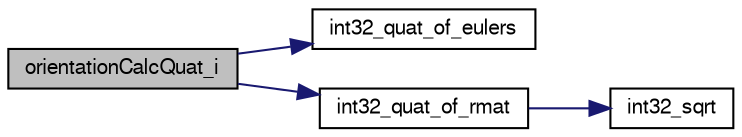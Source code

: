 digraph "orientationCalcQuat_i"
{
  edge [fontname="FreeSans",fontsize="10",labelfontname="FreeSans",labelfontsize="10"];
  node [fontname="FreeSans",fontsize="10",shape=record];
  rankdir="LR";
  Node1 [label="orientationCalcQuat_i",height=0.2,width=0.4,color="black", fillcolor="grey75", style="filled", fontcolor="black"];
  Node1 -> Node2 [color="midnightblue",fontsize="10",style="solid",fontname="FreeSans"];
  Node2 [label="int32_quat_of_eulers",height=0.2,width=0.4,color="black", fillcolor="white", style="filled",URL="$group__math__algebra__int.html#gab3d8478211bf7da23d2345e8eae43fc8",tooltip="Quaternion from Euler angles. "];
  Node1 -> Node3 [color="midnightblue",fontsize="10",style="solid",fontname="FreeSans"];
  Node3 [label="int32_quat_of_rmat",height=0.2,width=0.4,color="black", fillcolor="white", style="filled",URL="$group__math__algebra__int.html#ga492c7dfcb9089c8bdb0d20d89089b542",tooltip="Quaternion from rotation matrix. "];
  Node3 -> Node4 [color="midnightblue",fontsize="10",style="solid",fontname="FreeSans"];
  Node4 [label="int32_sqrt",height=0.2,width=0.4,color="black", fillcolor="white", style="filled",URL="$group__math__algebra__int.html#ga4f101a6e0a22ac1b90f36fe8bf97d702"];
}
